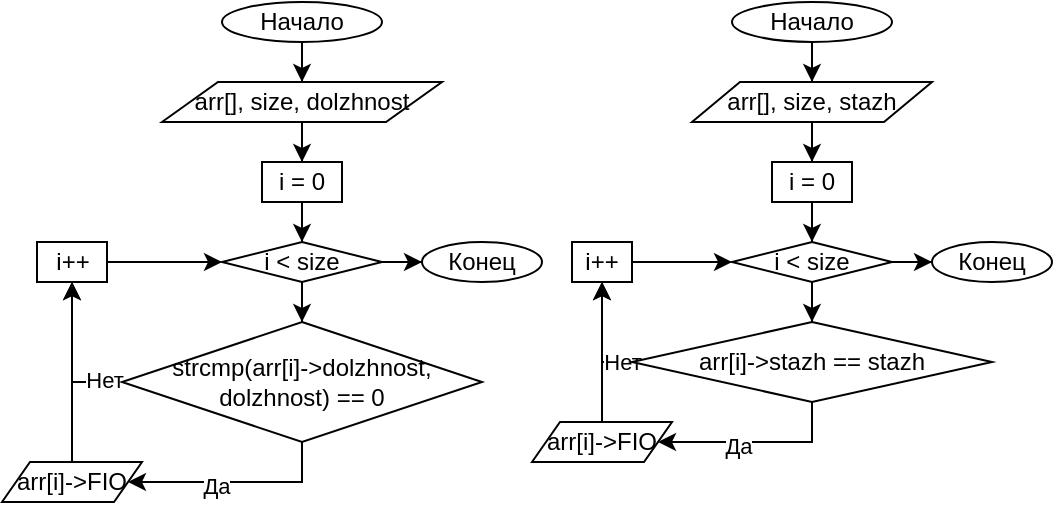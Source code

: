 <mxfile version="13.1.14" type="device"><diagram id="Hsi1N0cberL_-BoPGEi5" name="Page-1"><mxGraphModel dx="767" dy="305" grid="1" gridSize="10" guides="1" tooltips="1" connect="1" arrows="1" fold="1" page="1" pageScale="1" pageWidth="850" pageHeight="1100" math="0" shadow="0"><root><mxCell id="0"/><mxCell id="1" parent="0"/><mxCell id="-rzyJ1du1N-DNyfT8srF-157" style="edgeStyle=orthogonalEdgeStyle;rounded=0;orthogonalLoop=1;jettySize=auto;html=1;entryX=0.5;entryY=0;entryDx=0;entryDy=0;" edge="1" parent="1" source="-rzyJ1du1N-DNyfT8srF-158" target="-rzyJ1du1N-DNyfT8srF-160"><mxGeometry relative="1" as="geometry"/></mxCell><mxCell id="-rzyJ1du1N-DNyfT8srF-158" value="Начало" style="ellipse;whiteSpace=wrap;html=1;" vertex="1" parent="1"><mxGeometry x="210" y="120" width="80" height="20" as="geometry"/></mxCell><mxCell id="-rzyJ1du1N-DNyfT8srF-159" style="edgeStyle=orthogonalEdgeStyle;rounded=0;orthogonalLoop=1;jettySize=auto;html=1;entryX=0.5;entryY=0;entryDx=0;entryDy=0;" edge="1" parent="1" source="-rzyJ1du1N-DNyfT8srF-160" target="-rzyJ1du1N-DNyfT8srF-162"><mxGeometry relative="1" as="geometry"/></mxCell><mxCell id="-rzyJ1du1N-DNyfT8srF-160" value="arr[], size, dolzhnost" style="shape=parallelogram;perimeter=parallelogramPerimeter;whiteSpace=wrap;html=1;fontFamily=Helvetica;fontSize=12;fontColor=#000000;align=center;strokeColor=#000000;fillColor=#ffffff;" vertex="1" parent="1"><mxGeometry x="180" y="160" width="140" height="20" as="geometry"/></mxCell><mxCell id="-rzyJ1du1N-DNyfT8srF-161" style="edgeStyle=orthogonalEdgeStyle;rounded=0;orthogonalLoop=1;jettySize=auto;html=1;entryX=0.5;entryY=0;entryDx=0;entryDy=0;" edge="1" parent="1" source="-rzyJ1du1N-DNyfT8srF-162" target="-rzyJ1du1N-DNyfT8srF-165"><mxGeometry relative="1" as="geometry"/></mxCell><mxCell id="-rzyJ1du1N-DNyfT8srF-162" value="i = 0" style="rounded=0;whiteSpace=wrap;html=1;fontFamily=Helvetica;fontSize=12;fontColor=#000000;align=center;strokeColor=#000000;fillColor=#ffffff;" vertex="1" parent="1"><mxGeometry x="230" y="200" width="40" height="20" as="geometry"/></mxCell><mxCell id="-rzyJ1du1N-DNyfT8srF-163" style="edgeStyle=orthogonalEdgeStyle;rounded=0;orthogonalLoop=1;jettySize=auto;html=1;entryX=0.5;entryY=0;entryDx=0;entryDy=0;" edge="1" parent="1" source="-rzyJ1du1N-DNyfT8srF-165" target="-rzyJ1du1N-DNyfT8srF-172"><mxGeometry relative="1" as="geometry"/></mxCell><mxCell id="-rzyJ1du1N-DNyfT8srF-164" style="edgeStyle=orthogonalEdgeStyle;rounded=0;orthogonalLoop=1;jettySize=auto;html=1;" edge="1" parent="1" source="-rzyJ1du1N-DNyfT8srF-165" target="-rzyJ1du1N-DNyfT8srF-175"><mxGeometry relative="1" as="geometry"><mxPoint x="310" y="250" as="targetPoint"/></mxGeometry></mxCell><mxCell id="-rzyJ1du1N-DNyfT8srF-165" value="i &amp;lt; size" style="rhombus;whiteSpace=wrap;html=1;" vertex="1" parent="1"><mxGeometry x="210" y="240" width="80" height="20" as="geometry"/></mxCell><mxCell id="-rzyJ1du1N-DNyfT8srF-166" style="edgeStyle=orthogonalEdgeStyle;rounded=0;orthogonalLoop=1;jettySize=auto;html=1;entryX=0;entryY=0.5;entryDx=0;entryDy=0;" edge="1" parent="1" source="-rzyJ1du1N-DNyfT8srF-167" target="-rzyJ1du1N-DNyfT8srF-165"><mxGeometry relative="1" as="geometry"/></mxCell><mxCell id="-rzyJ1du1N-DNyfT8srF-167" value="i++" style="rounded=0;whiteSpace=wrap;html=1;fontFamily=Helvetica;fontSize=12;fontColor=#000000;align=center;strokeColor=#000000;fillColor=#ffffff;" vertex="1" parent="1"><mxGeometry x="117.5" y="240" width="35" height="20" as="geometry"/></mxCell><mxCell id="-rzyJ1du1N-DNyfT8srF-170" style="edgeStyle=orthogonalEdgeStyle;rounded=0;orthogonalLoop=1;jettySize=auto;html=1;entryX=1;entryY=0.5;entryDx=0;entryDy=0;" edge="1" parent="1" source="-rzyJ1du1N-DNyfT8srF-172" target="-rzyJ1du1N-DNyfT8srF-174"><mxGeometry relative="1" as="geometry"/></mxCell><mxCell id="-rzyJ1du1N-DNyfT8srF-171" value="Да" style="edgeLabel;html=1;align=center;verticalAlign=middle;resizable=0;points=[];" vertex="1" connectable="0" parent="-rzyJ1du1N-DNyfT8srF-170"><mxGeometry x="0.179" y="2" relative="1" as="geometry"><mxPoint as="offset"/></mxGeometry></mxCell><mxCell id="-rzyJ1du1N-DNyfT8srF-197" style="edgeStyle=orthogonalEdgeStyle;rounded=0;orthogonalLoop=1;jettySize=auto;html=1;entryX=0.5;entryY=1;entryDx=0;entryDy=0;shadow=0;strokeColor=#000000;fillColor=#CCE5FF;" edge="1" parent="1" source="-rzyJ1du1N-DNyfT8srF-172" target="-rzyJ1du1N-DNyfT8srF-167"><mxGeometry relative="1" as="geometry"/></mxCell><mxCell id="-rzyJ1du1N-DNyfT8srF-198" value="Нет" style="edgeLabel;html=1;align=center;verticalAlign=middle;resizable=0;points=[];" vertex="1" connectable="0" parent="-rzyJ1du1N-DNyfT8srF-197"><mxGeometry x="-0.749" y="-1" relative="1" as="geometry"><mxPoint as="offset"/></mxGeometry></mxCell><mxCell id="-rzyJ1du1N-DNyfT8srF-172" value="strcmp(arr[i]-&amp;gt;dolzhnost, dolzhnost) == 0" style="rhombus;whiteSpace=wrap;html=1;" vertex="1" parent="1"><mxGeometry x="160" y="280" width="180" height="60" as="geometry"/></mxCell><mxCell id="-rzyJ1du1N-DNyfT8srF-196" style="edgeStyle=orthogonalEdgeStyle;rounded=0;orthogonalLoop=1;jettySize=auto;html=1;entryX=0.5;entryY=1;entryDx=0;entryDy=0;shadow=0;strokeColor=#000000;fillColor=#CCE5FF;" edge="1" parent="1" source="-rzyJ1du1N-DNyfT8srF-174" target="-rzyJ1du1N-DNyfT8srF-167"><mxGeometry relative="1" as="geometry"/></mxCell><mxCell id="-rzyJ1du1N-DNyfT8srF-174" value="arr[i]-&amp;gt;FIO" style="shape=parallelogram;perimeter=parallelogramPerimeter;whiteSpace=wrap;html=1;fontFamily=Helvetica;fontSize=12;fontColor=#000000;align=center;strokeColor=#000000;fillColor=#ffffff;" vertex="1" parent="1"><mxGeometry x="100" y="350" width="70" height="20" as="geometry"/></mxCell><mxCell id="-rzyJ1du1N-DNyfT8srF-175" value="Конец" style="ellipse;whiteSpace=wrap;html=1;" vertex="1" parent="1"><mxGeometry x="310" y="240" width="60" height="20" as="geometry"/></mxCell><mxCell id="-rzyJ1du1N-DNyfT8srF-176" style="edgeStyle=orthogonalEdgeStyle;rounded=0;orthogonalLoop=1;jettySize=auto;html=1;entryX=0.5;entryY=0;entryDx=0;entryDy=0;" edge="1" parent="1" source="-rzyJ1du1N-DNyfT8srF-177" target="-rzyJ1du1N-DNyfT8srF-179"><mxGeometry relative="1" as="geometry"/></mxCell><mxCell id="-rzyJ1du1N-DNyfT8srF-177" value="Начало" style="ellipse;whiteSpace=wrap;html=1;" vertex="1" parent="1"><mxGeometry x="465" y="120" width="80" height="20" as="geometry"/></mxCell><mxCell id="-rzyJ1du1N-DNyfT8srF-178" style="edgeStyle=orthogonalEdgeStyle;rounded=0;orthogonalLoop=1;jettySize=auto;html=1;entryX=0.5;entryY=0;entryDx=0;entryDy=0;" edge="1" parent="1" source="-rzyJ1du1N-DNyfT8srF-179" target="-rzyJ1du1N-DNyfT8srF-181"><mxGeometry relative="1" as="geometry"/></mxCell><mxCell id="-rzyJ1du1N-DNyfT8srF-179" value="arr[], size,&amp;nbsp;stazh" style="shape=parallelogram;perimeter=parallelogramPerimeter;whiteSpace=wrap;html=1;fontFamily=Helvetica;fontSize=12;fontColor=#000000;align=center;strokeColor=#000000;fillColor=#ffffff;" vertex="1" parent="1"><mxGeometry x="445" y="160" width="120" height="20" as="geometry"/></mxCell><mxCell id="-rzyJ1du1N-DNyfT8srF-180" style="edgeStyle=orthogonalEdgeStyle;rounded=0;orthogonalLoop=1;jettySize=auto;html=1;entryX=0.5;entryY=0;entryDx=0;entryDy=0;" edge="1" parent="1" source="-rzyJ1du1N-DNyfT8srF-181" target="-rzyJ1du1N-DNyfT8srF-184"><mxGeometry relative="1" as="geometry"/></mxCell><mxCell id="-rzyJ1du1N-DNyfT8srF-181" value="i = 0" style="rounded=0;whiteSpace=wrap;html=1;fontFamily=Helvetica;fontSize=12;fontColor=#000000;align=center;strokeColor=#000000;fillColor=#ffffff;" vertex="1" parent="1"><mxGeometry x="485" y="200" width="40" height="20" as="geometry"/></mxCell><mxCell id="-rzyJ1du1N-DNyfT8srF-182" style="edgeStyle=orthogonalEdgeStyle;rounded=0;orthogonalLoop=1;jettySize=auto;html=1;entryX=0.5;entryY=0;entryDx=0;entryDy=0;" edge="1" parent="1" source="-rzyJ1du1N-DNyfT8srF-184" target="-rzyJ1du1N-DNyfT8srF-191"><mxGeometry relative="1" as="geometry"/></mxCell><mxCell id="-rzyJ1du1N-DNyfT8srF-183" style="edgeStyle=orthogonalEdgeStyle;rounded=0;orthogonalLoop=1;jettySize=auto;html=1;" edge="1" parent="1" source="-rzyJ1du1N-DNyfT8srF-184" target="-rzyJ1du1N-DNyfT8srF-194"><mxGeometry relative="1" as="geometry"><mxPoint x="565" y="250" as="targetPoint"/></mxGeometry></mxCell><mxCell id="-rzyJ1du1N-DNyfT8srF-184" value="i &amp;lt; size" style="rhombus;whiteSpace=wrap;html=1;" vertex="1" parent="1"><mxGeometry x="465" y="240" width="80" height="20" as="geometry"/></mxCell><mxCell id="-rzyJ1du1N-DNyfT8srF-185" style="edgeStyle=orthogonalEdgeStyle;rounded=0;orthogonalLoop=1;jettySize=auto;html=1;entryX=0;entryY=0.5;entryDx=0;entryDy=0;" edge="1" parent="1" source="-rzyJ1du1N-DNyfT8srF-186" target="-rzyJ1du1N-DNyfT8srF-184"><mxGeometry relative="1" as="geometry"/></mxCell><mxCell id="-rzyJ1du1N-DNyfT8srF-186" value="i++" style="rounded=0;whiteSpace=wrap;html=1;fontFamily=Helvetica;fontSize=12;fontColor=#000000;align=center;strokeColor=#000000;fillColor=#ffffff;" vertex="1" parent="1"><mxGeometry x="385" y="240" width="30" height="20" as="geometry"/></mxCell><mxCell id="-rzyJ1du1N-DNyfT8srF-189" style="edgeStyle=orthogonalEdgeStyle;rounded=0;orthogonalLoop=1;jettySize=auto;html=1;entryX=1;entryY=0.5;entryDx=0;entryDy=0;" edge="1" parent="1" source="-rzyJ1du1N-DNyfT8srF-191" target="-rzyJ1du1N-DNyfT8srF-193"><mxGeometry relative="1" as="geometry"/></mxCell><mxCell id="-rzyJ1du1N-DNyfT8srF-190" value="Да" style="edgeLabel;html=1;align=center;verticalAlign=middle;resizable=0;points=[];" vertex="1" connectable="0" parent="-rzyJ1du1N-DNyfT8srF-189"><mxGeometry x="0.179" y="2" relative="1" as="geometry"><mxPoint as="offset"/></mxGeometry></mxCell><mxCell id="-rzyJ1du1N-DNyfT8srF-199" style="edgeStyle=orthogonalEdgeStyle;rounded=0;orthogonalLoop=1;jettySize=auto;html=1;entryX=0.5;entryY=1;entryDx=0;entryDy=0;shadow=0;strokeColor=#000000;fillColor=#CCE5FF;" edge="1" parent="1" source="-rzyJ1du1N-DNyfT8srF-191" target="-rzyJ1du1N-DNyfT8srF-186"><mxGeometry relative="1" as="geometry"><Array as="points"><mxPoint x="400" y="300"/></Array></mxGeometry></mxCell><mxCell id="-rzyJ1du1N-DNyfT8srF-200" value="Нет" style="edgeLabel;html=1;align=center;verticalAlign=middle;resizable=0;points=[];" vertex="1" connectable="0" parent="-rzyJ1du1N-DNyfT8srF-199"><mxGeometry x="-0.847" y="-1" relative="1" as="geometry"><mxPoint x="-0.83" y="1" as="offset"/></mxGeometry></mxCell><mxCell id="-rzyJ1du1N-DNyfT8srF-191" value="arr[i]-&amp;gt;stazh ==&amp;nbsp;stazh" style="rhombus;whiteSpace=wrap;html=1;" vertex="1" parent="1"><mxGeometry x="415" y="280" width="180" height="40" as="geometry"/></mxCell><mxCell id="-rzyJ1du1N-DNyfT8srF-192" style="edgeStyle=orthogonalEdgeStyle;rounded=0;orthogonalLoop=1;jettySize=auto;html=1;entryX=0.5;entryY=1;entryDx=0;entryDy=0;" edge="1" parent="1" source="-rzyJ1du1N-DNyfT8srF-193" target="-rzyJ1du1N-DNyfT8srF-186"><mxGeometry relative="1" as="geometry"/></mxCell><mxCell id="-rzyJ1du1N-DNyfT8srF-193" value="arr[i]-&amp;gt;FIO" style="shape=parallelogram;perimeter=parallelogramPerimeter;whiteSpace=wrap;html=1;fontFamily=Helvetica;fontSize=12;fontColor=#000000;align=center;strokeColor=#000000;fillColor=#ffffff;" vertex="1" parent="1"><mxGeometry x="365" y="330" width="70" height="20" as="geometry"/></mxCell><mxCell id="-rzyJ1du1N-DNyfT8srF-194" value="Конец" style="ellipse;whiteSpace=wrap;html=1;" vertex="1" parent="1"><mxGeometry x="565" y="240" width="60" height="20" as="geometry"/></mxCell></root></mxGraphModel></diagram></mxfile>